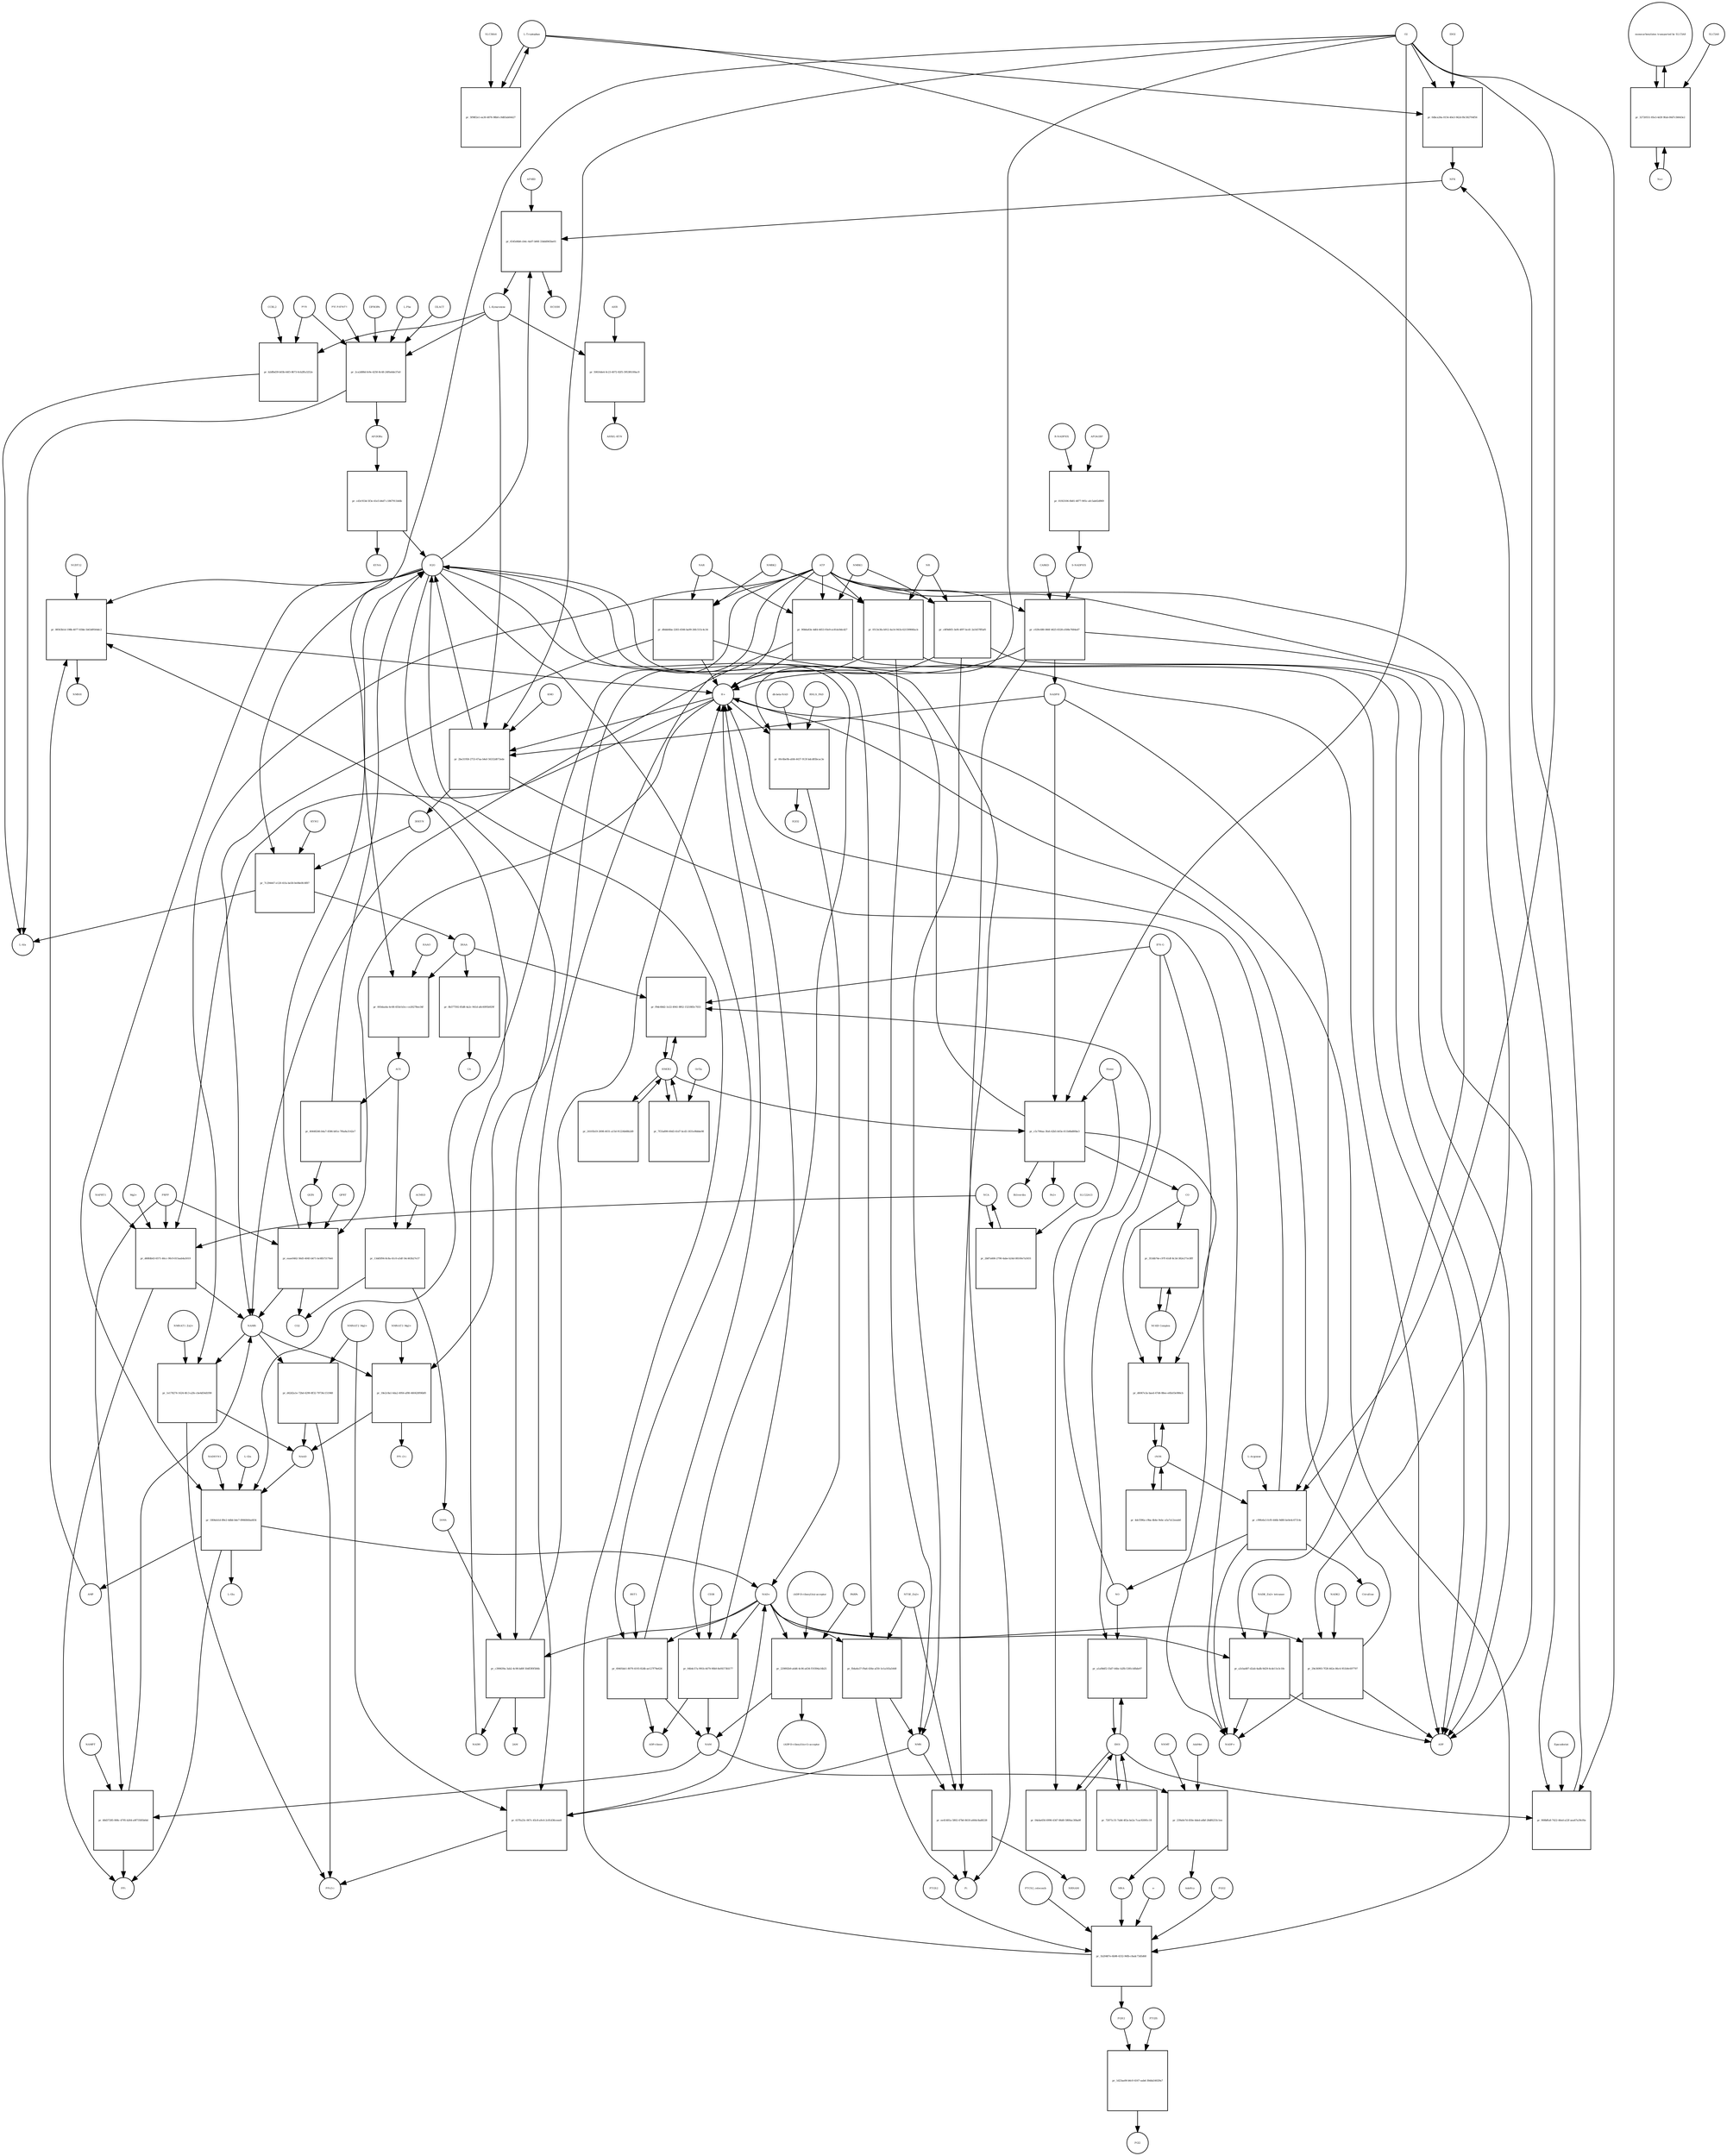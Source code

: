 strict digraph  {
"L-Tryptophan" [annotation="urn_miriam_obo.chebi_CHEBI%3A57912", bipartite=0, cls="simple chemical", fontsize=4, label="L-Tryptophan", shape=circle];
"pr_5f98f2e1-ea30-4876-98b0-c9d83ab04427" [annotation="", bipartite=1, cls=process, fontsize=4, label="pr_5f98f2e1-ea30-4876-98b0-c9d83ab04427", shape=square];
SLC36A4 [annotation=urn_miriam_uniprot_Q6YBV0, bipartite=0, cls=macromolecule, fontsize=4, label=SLC36A4, shape=circle];
"pr_0dbca26a-0154-40e3-942d-f8c582704f56" [annotation="", bipartite=1, cls=process, fontsize=4, label="pr_0dbca26a-0154-40e3-942d-f8c582704f56", shape=square];
NFK [annotation="urn_miriam_obo.chebi_CHEBI%3A18377", bipartite=0, cls="simple chemical", fontsize=4, label=NFK, shape=circle];
IDO2 [annotation=urn_miriam_uniprot_Q6ZQW0, bipartite=0, cls=macromolecule, fontsize=4, label=IDO2, shape=circle];
O2 [annotation="urn_miriam_obo.chebi_CHEBI%3A15379", bipartite=0, cls="simple chemical", fontsize=4, label=O2, shape=circle];
"pr_908bffa8-7422-46ed-a22f-aea67a39cf6e" [annotation="", bipartite=1, cls=process, fontsize=4, label="pr_908bffa8-7422-46ed-a22f-aea67a39cf6e", shape=square];
IDO1 [annotation=urn_miriam_uniprot_P14902, bipartite=0, cls=complex, fontsize=4, label=IDO1, shape=circle];
Epacadostat [annotation="", bipartite=0, cls="simple chemical", fontsize=4, label=Epacadostat, shape=circle];
"pr_6545d4b8-cb4c-4a07-b06f-33ddd945be01" [annotation="", bipartite=1, cls=process, fontsize=4, label="pr_6545d4b8-cb4c-4a07-b06f-33ddd945be01", shape=square];
"L-Kynurenine" [annotation="urn_miriam_obo.chebi_CHEBI%3A16946", bipartite=0, cls="simple chemical", fontsize=4, label="L-Kynurenine", shape=circle];
AFMID [annotation=urn_miriam_uniprot_Q63HM1, bipartite=0, cls=macromolecule, fontsize=4, label=AFMID, shape=circle];
H2O [annotation="urn_miriam_obo.chebi_CHEBI%3A15377", bipartite=0, cls="simple chemical", fontsize=4, label=H2O, shape=circle];
HCOOH [annotation="urn_miriam_obo.chebi_CHEBI%3A30751", bipartite=0, cls="simple chemical", fontsize=4, label=HCOOH, shape=circle];
"pr_2ca2d88d-fe9e-4250-8c48-24f0a6de37a0" [annotation="", bipartite=1, cls=process, fontsize=4, label="pr_2ca2d88d-fe9e-4250-8c48-24f0a6de37a0", shape=square];
"AP-DOBu" [annotation="urn_miriam_obo.chebi_CHEBI%3A17442", bipartite=0, cls="simple chemical", fontsize=4, label="AP-DOBu", shape=circle];
"PXLP-KYAT1" [annotation="urn_miriam_uniprot_Q16773|urn_miriam_obo.chebi_CHEBI%3A18405", bipartite=0, cls="complex multimer", fontsize=4, label="PXLP-KYAT1", shape=circle];
I3PROPA [annotation="urn_miriam_obo.chebi_CHEBI%3A43580", bipartite=0, cls=macromolecule, fontsize=4, label=I3PROPA, shape=circle];
"L-Phe" [annotation="urn_miriam_obo.chebi_CHEBI%3A58095", bipartite=0, cls="simple chemical", fontsize=4, label="L-Phe", shape=circle];
I3LACT [annotation="urn_miriam_obo.chebi_CHEBI%3A55528", bipartite=0, cls=macromolecule, fontsize=4, label=I3LACT, shape=circle];
PYR [annotation="urn_miriam_obo.chebi_CHEBI%3A15361", bipartite=0, cls="simple chemical", fontsize=4, label=PYR, shape=circle];
"L-Ala" [annotation="urn_miriam_obo.chebi_CHEBI%3A57972", bipartite=0, cls="simple chemical", fontsize=4, label="L-Ala", shape=circle];
"pr_b2dfbd39-b03b-44f3-8673-0cb2ffa3252e" [annotation="", bipartite=1, cls=process, fontsize=4, label="pr_b2dfbd39-b03b-44f3-8673-0cb2ffa3252e", shape=square];
CCBL2 [annotation=urn_miriam_uniprot_Q6YP21, bipartite=0, cls="macromolecule multimer", fontsize=4, label=CCBL2, shape=circle];
"pr_cd3c933d-5f3e-41e5-b6d7-c1867911bfdb" [annotation="", bipartite=1, cls=process, fontsize=4, label="pr_cd3c933d-5f3e-41e5-b6d7-c1867911bfdb", shape=square];
KYNA [annotation="urn_miriam_obo.chebi_CHEBI%3A18344", bipartite=0, cls="simple chemical", fontsize=4, label=KYNA, shape=circle];
"pr_2be31958-2753-47aa-b4ef-56332d073ede" [annotation="", bipartite=1, cls=process, fontsize=4, label="pr_2be31958-2753-47aa-b4ef-56332d073ede", shape=square];
"3HKYN" [annotation="urn_miriam_obo.chebi_CHEBI%3A17380", bipartite=0, cls="simple chemical", fontsize=4, label="3HKYN", shape=circle];
KMO [annotation=urn_miriam_uniprot_O15229, bipartite=0, cls=macromolecule, fontsize=4, label=KMO, shape=circle];
NADPH [annotation="urn_miriam_obo.chebi_CHEBI%3A16474", bipartite=0, cls="simple chemical", fontsize=4, label=NADPH, shape=circle];
"H+" [annotation="urn_miriam_obo.chebi_CHEBI%3A15378", bipartite=0, cls="simple chemical", fontsize=4, label="H+", shape=circle];
"NADP+" [annotation="urn_miriam_obo.chebi_CHEBI%3A18009", bipartite=0, cls="simple chemical", fontsize=4, label="NADP+", shape=circle];
"pr_7c294447-e120-41fa-be58-0e08e0fc8f87" [annotation="", bipartite=1, cls=process, fontsize=4, label="pr_7c294447-e120-41fa-be58-0e08e0fc8f87", shape=square];
"3HAA" [annotation="urn_miriam_obo.chebi_CHEBI%3A15793", bipartite=0, cls="simple chemical", fontsize=4, label="3HAA", shape=circle];
KYNU [annotation=urn_miriam_uniprot_Q16719, bipartite=0, cls="macromolecule multimer", fontsize=4, label=KYNU, shape=circle];
"pr_003daa4a-4c68-455d-b3cc-ce26278ee34f" [annotation="", bipartite=1, cls=process, fontsize=4, label="pr_003daa4a-4c68-455d-b3cc-ce26278ee34f", shape=square];
ACS [annotation="urn_miriam_obo.chebi_CHEBI%3A29044", bipartite=0, cls="simple chemical", fontsize=4, label=ACS, shape=circle];
HAAO [annotation=urn_miriam_uniprot_P46952, bipartite=0, cls=macromolecule, fontsize=4, label=HAAO, shape=circle];
"pr_13dd5f94-8c8a-41c0-a5df-54c463b27e37" [annotation="", bipartite=1, cls=process, fontsize=4, label="pr_13dd5f94-8c8a-41c0-a5df-54c463b27e37", shape=square];
"2AMA" [annotation="urn_miriam_obo.chebi_CHEBI%3A15745", bipartite=0, cls="simple chemical", fontsize=4, label="2AMA", shape=circle];
ACMSD [annotation=urn_miriam_uniprot_Q8TDX5, bipartite=0, cls="macromolecule multimer", fontsize=4, label=ACMSD, shape=circle];
CO2 [annotation="urn_miriam_obo.chebi_CHEBI%3A16526", bipartite=0, cls="simple chemical", fontsize=4, label=CO2, shape=circle];
"pr_c390639a-3ab2-4c98-bd0f-50df3f0f584b" [annotation="", bipartite=1, cls=process, fontsize=4, label="pr_c390639a-3ab2-4c98-bd0f-50df3f0f584b", shape=square];
"2AM" [annotation="urn_miriam_obo.chebi_CHEBI%3A16886", bipartite=0, cls="simple chemical", fontsize=4, label="2AM", shape=circle];
"NAD+" [annotation="urn_miriam_obo.chebi_CHEBI%3A57540", bipartite=0, cls="simple chemical", fontsize=4, label="NAD+", shape=circle];
NADH [annotation="urn_miriam_obo.chebi_CHEBI%3A57945", bipartite=0, cls="simple chemical", fontsize=4, label=NADH, shape=circle];
"pr_40448246-b4a7-4586-b81e-7f6a8a3142e7" [annotation="", bipartite=1, cls=process, fontsize=4, label="pr_40448246-b4a7-4586-b81e-7f6a8a3142e7", shape=square];
QUIN [annotation="urn_miriam_obo.chebi_CHEBI%3A16675", bipartite=0, cls="simple chemical", fontsize=4, label=QUIN, shape=circle];
"pr_50616de4-0c23-4072-82f5-3953f6100ac9" [annotation="", bipartite=1, cls=process, fontsize=4, label="pr_50616de4-0c23-4072-82f5-3953f6100ac9", shape=square];
AHR [annotation=urn_miriam_uniprot_P35869, bipartite=0, cls=macromolecule, fontsize=4, label=AHR, shape=circle];
"AHR/L-KYN" [annotation="", bipartite=0, cls=complex, fontsize=4, label="AHR/L-KYN", shape=circle];
"pr_a1a9b6f2-55d7-44bc-b2fb-5381cbfbde97" [annotation="", bipartite=1, cls=process, fontsize=4, label="pr_a1a9b6f2-55d7-44bc-b2fb-5381cbfbde97", shape=square];
NO [annotation="urn_miriam_obo.chebi_CHEBI%3A16480", bipartite=0, cls="simple chemical", fontsize=4, label=NO, shape=circle];
"IFN-G" [annotation=urn_miriam_uniprot_Q14609, bipartite=0, cls=macromolecule, fontsize=4, label="IFN-G", shape=circle];
iNOS [annotation=urn_miriam_uniprot_P35228, bipartite=0, cls=macromolecule, fontsize=4, label=iNOS, shape=circle];
"pr_d6047e3a-baed-47d4-88ee-e6fa03e986cb" [annotation="", bipartite=1, cls=process, fontsize=4, label="pr_d6047e3a-baed-47d4-88ee-e6fa03e986cb", shape=square];
"Nf-KB Complex" [annotation="urn_miriam_uniprot_P19838|urn_miriam_uniprot_Q04206|urn_miriam_uniprot_Q00653", bipartite=0, cls=complex, fontsize=4, label="Nf-KB Complex", shape=circle];
CO [annotation="urn_miriam_obo.chebi_CHEBI%3A17245", bipartite=0, cls="simple chemical", fontsize=4, label=CO, shape=circle];
"L-Arginine" [annotation="urn_miriam_obo.chebi_CHEBI%3A16467", bipartite=0, cls="simple chemical", fontsize=4, label="L-Arginine", shape=circle];
"pr_c99fe6e3-fcf0-446b-9d80-be0e4c67314c" [annotation="", bipartite=1, cls=process, fontsize=4, label="pr_c99fe6e3-fcf0-446b-9d80-be0e4c67314c", shape=square];
Citrulline [annotation="urn_miriam_obo.chebi_CHEBI%3A16349", bipartite=0, cls="simple chemical", fontsize=4, label=Citrulline, shape=circle];
"pr_4dcf396a-c9ba-4b4e-9ebc-a5a7a12eeab0" [annotation="", bipartite=1, cls=process, fontsize=4, label="pr_4dcf396a-c9ba-4b4e-9ebc-a5a7a12eeab0", shape=square];
"pr_72071c31-7ab6-4f2a-be2a-7cac92001c18" [annotation="", bipartite=1, cls=process, fontsize=4, label="pr_72071c31-7ab6-4f2a-be2a-7cac92001c18", shape=square];
"R-NADPHX" [annotation="urn_miriam_obo.chebi_CHEBI%3A64085", bipartite=0, cls="simple chemical", fontsize=4, label="R-NADPHX", shape=circle];
"pr_01f43106-0b81-4877-905c-afc5ab02d969" [annotation="", bipartite=1, cls=process, fontsize=4, label="pr_01f43106-0b81-4877-905c-afc5ab02d969", shape=square];
"S-NADPHX" [annotation="urn_miriam_obo.chebi_CHEBI%3A64084", bipartite=0, cls="simple chemical", fontsize=4, label="S-NADPHX", shape=circle];
APOA1BP [annotation=urn_miriam_uniprot_O95544, bipartite=0, cls="macromolecule multimer", fontsize=4, label=APOA1BP, shape=circle];
"pr_c029c680-066f-4625-8328-e508e7684ed7" [annotation="", bipartite=1, cls=process, fontsize=4, label="pr_c029c680-066f-4625-8328-e508e7684ed7", shape=square];
CARKD [annotation=urn_miriam_uniprot_Q8IW45, bipartite=0, cls=macromolecule, fontsize=4, label=CARKD, shape=circle];
ATP [annotation="urn_miriam_obo.chebi_CHEBI%3A30616", bipartite=0, cls="simple chemical", fontsize=4, label=ATP, shape=circle];
ADP [annotation="urn_miriam_obo.chebi_CHEBI%3A456216", bipartite=0, cls="simple chemical", fontsize=4, label=ADP, shape=circle];
Pi [annotation="urn_miriam_obo.chebi_CHEBI%3A18367", bipartite=0, cls="simple chemical", fontsize=4, label=Pi, shape=circle];
"pr_29e36993-7f28-442e-86c4-951b9c697797" [annotation="", bipartite=1, cls=process, fontsize=4, label="pr_29e36993-7f28-442e-86c4-951b9c697797", shape=square];
NADK2 [annotation=urn_miriam_uniprot_Q4G0N4, bipartite=0, cls="macromolecule multimer", fontsize=4, label=NADK2, shape=circle];
NAMN [annotation="urn_miriam_obo.chebi_CHEBI%3A15763", bipartite=0, cls="simple chemical", fontsize=4, label=NAMN, shape=circle];
"pr_18e2c8a1-6da2-4956-af80-460420f06bf0" [annotation="", bipartite=1, cls=process, fontsize=4, label="pr_18e2c8a1-6da2-4956-af80-460420f06bf0", shape=square];
NAAD [annotation="urn_miriam_obo.chebi_CHEBI%3A18304", bipartite=0, cls="simple chemical", fontsize=4, label=NAAD, shape=circle];
"NMNAT3_Mg2+" [annotation="urn_miriam_uniprot_Q96T66|urn_miriam_obo.chebi_CHEBI%3A18420", bipartite=0, cls="complex multimer", fontsize=4, label="NMNAT3_Mg2+", shape=circle];
"PPi (3-)" [annotation="urn_miriam_obo.chebi_CHEBI%3A33019", bipartite=0, cls="simple chemical", fontsize=4, label="PPi (3-)", shape=circle];
"pr_d42d2a1e-72bd-4299-8f32-79736c151948" [annotation="", bipartite=1, cls=process, fontsize=4, label="pr_d42d2a1e-72bd-4299-8f32-79736c151948", shape=square];
"NMNAT2_Mg2+" [annotation="urn_miriam_uniprot_Q9BZQ4|urn_miriam_obo.chebi_CHEBI%3A18420", bipartite=0, cls=complex, fontsize=4, label="NMNAT2_Mg2+", shape=circle];
"PPi(3-)" [annotation="urn_miriam_obo.chebi_CHEBI%3A33019", bipartite=0, cls="simple chemical", fontsize=4, label="PPi(3-)", shape=circle];
NAR [annotation="urn_miriam_obo.chebi_CHEBI%3A58527", bipartite=0, cls="simple chemical", fontsize=4, label=NAR, shape=circle];
"pr_90b6a83e-4dfd-4653-93e9-ec81dc8dcd27" [annotation="", bipartite=1, cls=process, fontsize=4, label="pr_90b6a83e-4dfd-4653-93e9-ec81dc8dcd27", shape=square];
NMRK1 [annotation=urn_miriam_uniprot_Q9NWW6, bipartite=0, cls=macromolecule, fontsize=4, label=NMRK1, shape=circle];
"pr_d8ddd4ba-2283-4566-ba99-26fc515c4c34" [annotation="", bipartite=1, cls=process, fontsize=4, label="pr_d8ddd4ba-2283-4566-ba99-26fc515c4c34", shape=square];
NMRK2 [annotation=urn_miriam_uniprot_Q9NPI5, bipartite=0, cls=macromolecule, fontsize=4, label=NMRK2, shape=circle];
"pr_1804eb1d-89e2-4dbb-b4e7-8966840ad454" [annotation="", bipartite=1, cls=process, fontsize=4, label="pr_1804eb1d-89e2-4dbb-b4e7-8966840ad454", shape=square];
NADSYN1 [annotation=urn_miriam_uniprot_Q6IA69, bipartite=0, cls="macromolecule multimer", fontsize=4, label=NADSYN1, shape=circle];
"L-Gln" [annotation="urn_miriam_obo.chebi_CHEBI%3A58359", bipartite=0, cls="simple chemical", fontsize=4, label="L-Gln", shape=circle];
"L-Glu" [annotation="urn_miriam_obo.chebi_CHEBI%3A29985", bipartite=0, cls="simple chemical", fontsize=4, label="L-Glu", shape=circle];
AMP [annotation="urn_miriam_obo.chebi_CHEBI%3A16027", bipartite=0, cls="simple chemical", fontsize=4, label=AMP, shape=circle];
PPi [annotation="urn_miriam_obo.chebi_CHEBI%3A29888", bipartite=0, cls="simple chemical", fontsize=4, label=PPi, shape=circle];
NMN [annotation="urn_miriam_obo.chebi_CHEBI%3A14649", bipartite=0, cls="simple chemical", fontsize=4, label=NMN, shape=circle];
"pr_637fa23c-067c-45c8-a9c6-2c81d36ceee8" [annotation="", bipartite=1, cls=process, fontsize=4, label="pr_637fa23c-067c-45c8-a9c6-2c81d36ceee8", shape=square];
NR [annotation="urn_miriam_obo.chebi_CHEBI%3A15927", bipartite=0, cls="simple chemical", fontsize=4, label=NR, shape=circle];
"pr_c8f9d0f3-3ef6-4f97-bcd1-2a5457fffaf0" [annotation="", bipartite=1, cls=process, fontsize=4, label="pr_c8f9d0f3-3ef6-4f97-bcd1-2a5457fffaf0", shape=square];
"pr_0513e3fa-b912-4a14-941b-62159906facb" [annotation="", bipartite=1, cls=process, fontsize=4, label="pr_0513e3fa-b912-4a14-941b-62159906facb", shape=square];
NCA [annotation="urn_miriam_obo.chebi_CHEBI%3A32544", bipartite=0, cls="simple chemical", fontsize=4, label=NCA, shape=circle];
"pr_d68fdb43-6571-46cc-90c9-815aab4a5019" [annotation="", bipartite=1, cls=process, fontsize=4, label="pr_d68fdb43-6571-46cc-90c9-815aab4a5019", shape=square];
NAPRT1 [annotation=urn_miriam_uniprot_Q6XQN6, bipartite=0, cls="macromolecule multimer", fontsize=4, label=NAPRT1, shape=circle];
"Mg2+" [annotation="urn_miriam_obo.chebi_CHEBI%3A18420", bipartite=0, cls="simple chemical", fontsize=4, label="Mg2+", shape=circle];
PRPP [annotation="urn_miriam_obo.chebi_CHEBI%3A17111", bipartite=0, cls="simple chemical", fontsize=4, label=PRPP, shape=circle];
"pr_229892b9-a6d6-4c06-a634-f19394a14b25" [annotation="", bipartite=1, cls=process, fontsize=4, label="pr_229892b9-a6d6-4c06-a634-f19394a14b25", shape=square];
NAM [annotation="urn_miriam_obo.chebi_CHEBI%3A17154", bipartite=0, cls="simple chemical", fontsize=4, label=NAM, shape=circle];
PARPs [annotation="urn_miriam_uniprot_Q8N5Y8|urn_miriam_uniprot_Q53GL7|urn_miriam_uniprot_Q8IXQ6", bipartite=0, cls=macromolecule, fontsize=4, label=PARPs, shape=circle];
"(ADP-D-ribosyl)(n)-acceptor" [annotation="urn_miriam_obo.chebi_CHEBI%3A133202", bipartite=0, cls="simple chemical", fontsize=4, label="(ADP-D-ribosyl)(n)-acceptor", shape=circle];
"(ADP-D-ribosyl)(n+1)-acceptor" [annotation="urn_miriam_obo.chebi_CHEBI%3A133203", bipartite=0, cls="simple chemical", fontsize=4, label="(ADP-D-ribosyl)(n+1)-acceptor", shape=circle];
"pr_48d37285-008c-4795-b264-a9f73585bfdd" [annotation="", bipartite=1, cls=process, fontsize=4, label="pr_48d37285-008c-4795-b264-a9f73585bfdd", shape=square];
NAMPT [annotation=urn_miriam_uniprot_P43490, bipartite=0, cls=macromolecule, fontsize=4, label=NAMPT, shape=circle];
"pr_239a0e7d-450e-4ded-a6bf-28df6233c1ee" [annotation="", bipartite=1, cls=process, fontsize=4, label="pr_239a0e7d-450e-4ded-a6bf-28df6233c1ee", shape=square];
MNA [annotation="urn_miriam_obo.chebi_CHEBI%3A16797", bipartite=0, cls="simple chemical", fontsize=4, label=MNA, shape=circle];
NNMT [annotation=urn_miriam_uniprot_P40261, bipartite=0, cls=macromolecule, fontsize=4, label=NNMT, shape=circle];
AdoMet [annotation="urn_miriam_obo.chebi_CHEBI%3A15414", bipartite=0, cls="simple chemical", fontsize=4, label=AdoMet, shape=circle];
AdoHcy [annotation="urn_miriam_obo.chebi_CHEBI%3A16680", bipartite=0, cls="simple chemical", fontsize=4, label=AdoHcy, shape=circle];
"pr_eaae0462-56d5-4045-b471-bc6fb73170e6" [annotation="", bipartite=1, cls=process, fontsize=4, label="pr_eaae0462-56d5-4045-b471-bc6fb73170e6", shape=square];
QPRT [annotation=urn_miriam_uniprot_Q15274, bipartite=0, cls=macromolecule, fontsize=4, label=QPRT, shape=circle];
"pr_a3cba687-d2ab-4adb-9d29-4cde11e3c18c" [annotation="", bipartite=1, cls=process, fontsize=4, label="pr_a3cba687-d2ab-4adb-9d29-4cde11e3c18c", shape=square];
"NADK_Zn2+ tetramer" [annotation="urn_miriam_uniprot_O95544|urn_miriam_obo.chebi_CHEBI%3A29105", bipartite=0, cls="complex multimer", fontsize=4, label="NADK_Zn2+ tetramer", shape=circle];
"pr_69405de1-8079-4193-82db-ae127f79e626" [annotation="", bipartite=1, cls=process, fontsize=4, label="pr_69405de1-8079-4193-82db-ae127f79e626", shape=square];
"ADP-ribose" [annotation="urn_miriam_obo.chebi_CHEBI%3A57967", bipartite=0, cls="simple chemical", fontsize=4, label="ADP-ribose", shape=circle];
BST1 [annotation=urn_miriam_uniprot_Q10588, bipartite=0, cls="macromolecule multimer", fontsize=4, label=BST1, shape=circle];
"pr_04b4c57a-991b-4479-90b9-8ef4573fd177" [annotation="", bipartite=1, cls=process, fontsize=4, label="pr_04b4c57a-991b-4479-90b9-8ef4573fd177", shape=square];
CD38 [annotation=urn_miriam_uniprot_P28907, bipartite=0, cls=macromolecule, fontsize=4, label=CD38, shape=circle];
"dh-beta-NAD" [annotation="urn_miriam_obo.chebi_CHEBI%3A90171|urn_miriam_obo.chebi_CHEBI%3A90174", bipartite=0, cls="simple chemical", fontsize=4, label="dh-beta-NAD", shape=circle];
"pr_00c6be9b-afd4-4437-913f-bdcd85bcac3e" [annotation="", bipartite=1, cls=process, fontsize=4, label="pr_00c6be9b-afd4-4437-913f-bdcd85bcac3e", shape=square];
H2O2 [annotation="urn_miriam_obo.chebi_CHEBI%3A16240", bipartite=0, cls="simple chemical", fontsize=4, label=H2O2, shape=circle];
RNLS_FAD [annotation="urn_miriam_uniprot_Q5VYX0|urn_miriam_obo.chebi_CHEBI%3A16238", bipartite=0, cls=complex, fontsize=4, label=RNLS_FAD, shape=circle];
"pr_fb4a6e37-f9a6-436e-af30-1e1a183a5448" [annotation="", bipartite=1, cls=process, fontsize=4, label="pr_fb4a6e37-f9a6-436e-af30-1e1a183a5448", shape=square];
"NT5E_Zn2+" [annotation="urn_miriam_uniprot_P21589|urn_miriam_obo.chebi_CHEBI%3A29105", bipartite=0, cls="complex multimer", fontsize=4, label="NT5E_Zn2+", shape=circle];
"pr_ee41481a-5802-47b6-8418-a664c8ad8228" [annotation="", bipartite=1, cls=process, fontsize=4, label="pr_ee41481a-5802-47b6-8418-a664c8ad8228", shape=square];
NRNAM [annotation="urn_miriam_obo.chebi_CHEBI%3A15927", bipartite=0, cls="simple chemical", fontsize=4, label=NRNAM, shape=circle];
"pr_2b87a606-2790-4abe-b24d-08100e7a5031" [annotation="", bipartite=1, cls=process, fontsize=4, label="pr_2b87a606-2790-4abe-b24d-08100e7a5031", shape=square];
SLC22A13 [annotation=urn_miriam_uniprot_Q9Y226, bipartite=0, cls=macromolecule, fontsize=4, label=SLC22A13, shape=circle];
"pr_08563b1d-198b-4077-83bb-1b63d9564dc2" [annotation="", bipartite=1, cls=process, fontsize=4, label="pr_08563b1d-198b-4077-83bb-1b63d9564dc2", shape=square];
NMNH [annotation="urn_miriam_obo.chebi_CHEBI%3A74452", bipartite=0, cls="simple chemical", fontsize=4, label=NMNH, shape=circle];
NUDT12 [annotation=urn_miriam_uniprot_Q9BQG2, bipartite=0, cls=macromolecule, fontsize=4, label=NUDT12, shape=circle];
"pr_1e178274-1624-4fc3-a2fe-cbe4d54d1f00" [annotation="", bipartite=1, cls=process, fontsize=4, label="pr_1e178274-1624-4fc3-a2fe-cbe4d54d1f00", shape=square];
"NMNAT1_Zn2+" [annotation="urn_miriam_uniprot_Q9HAN9|urn_miriam_obo.chebi_CHEBI%3A29105", bipartite=0, cls="complex multimer", fontsize=4, label="NMNAT1_Zn2+", shape=circle];
PGG2 [annotation="urn_miriam_obo.chebi_CHEBI%3A27647", bipartite=0, cls="simple chemical", fontsize=4, label=PGG2, shape=circle];
"pr_1b20487e-6b98-4332-96fb-c8adc73d5d68" [annotation="", bipartite=1, cls=process, fontsize=4, label="pr_1b20487e-6b98-4332-96fb-c8adc73d5d68", shape=square];
PGH2 [annotation="urn_miriam_obo.chebi_CHEBI%3A15554", bipartite=0, cls="simple chemical", fontsize=4, label=PGH2, shape=circle];
PTGS2 [annotation=urn_miriam_uniprot_P35354, bipartite=0, cls="macromolecule multimer", fontsize=4, label=PTGS2, shape=circle];
PTCS2_celecoxib [annotation="urn_miriam_uniprot_P35354|urn_miriam_obo.chebi_CHEBI%3A41423", bipartite=0, cls=complex, fontsize=4, label=PTCS2_celecoxib, shape=circle];
"e-" [annotation="urn_miriam_obo.chebi_CHEBI%3A10545", bipartite=0, cls="simple chemical", fontsize=4, label="e-", shape=circle];
"pr_1d23aa06-b6c0-4167-aabd-30dda54029a7" [annotation="", bipartite=1, cls=process, fontsize=4, label="pr_1d23aa06-b6c0-4167-aabd-30dda54029a7", shape=square];
PGI2 [annotation="urn_miriam_obo.chebi_CHEBI%3A15552", bipartite=0, cls="simple chemical", fontsize=4, label=PGI2, shape=circle];
PTGIS [annotation=urn_miriam_uniprot_Q16647, bipartite=0, cls=macromolecule, fontsize=4, label=PTGIS, shape=circle];
"monocarboxylates transported by SLC5A8" [annotation="", bipartite=0, cls="simple chemical", fontsize=4, label="monocarboxylates transported by SLC5A8", shape=circle];
"pr_32720551-85e3-4d3f-9fab-00d7c56643e2" [annotation="", bipartite=1, cls=process, fontsize=4, label="pr_32720551-85e3-4d3f-9fab-00d7c56643e2", shape=square];
SLC5A8 [annotation=urn_miriam_uniprot_Q8N695, bipartite=0, cls=macromolecule, fontsize=4, label=SLC5A8, shape=circle];
"Na+" [annotation="urn_miriam_obo.chebi_CHEBI%3A29101", bipartite=0, cls="simple chemical", fontsize=4, label="Na+", shape=circle];
HMOX1 [annotation="", bipartite=0, cls=macromolecule, fontsize=4, label=HMOX1, shape=circle];
"pr_f9dc68d2-1e22-4941-8f62-1521883c7033" [annotation="", bipartite=1, cls=process, fontsize=4, label="pr_f9dc68d2-1e22-4941-8f62-1521883c7033", shape=square];
"pr_24105b19-2698-4031-a15d-91224b68b2d9" [annotation="", bipartite=1, cls=process, fontsize=4, label="pr_24105b19-2698-4031-a15d-91224b68b2d9", shape=square];
Heme [annotation="urn_miriam_obo.chebi_CHEBI%3A30413", bipartite=0, cls="simple chemical", fontsize=4, label=Heme, shape=circle];
"pr_c5c706aa-3fa6-42b5-b03e-611b8bd80be3" [annotation="", bipartite=1, cls=process, fontsize=4, label="pr_c5c706aa-3fa6-42b5-b03e-611b8bd80be3", shape=square];
Biliverdin [annotation="urn_miriam_obo.chebi_CHEBI%3A17033", bipartite=0, cls="simple chemical", fontsize=4, label=Biliverdin, shape=circle];
"Fe2+" [annotation="urn_miriam_obo.chebi_CHEBI%3A29033", bipartite=0, cls="simple chemical", fontsize=4, label="Fe2+", shape=circle];
"pr_7f33a890-60d3-41d7-bcd3-1831e9bbbe98" [annotation="", bipartite=1, cls=process, fontsize=4, label="pr_7f33a890-60d3-41d7-bcd3-1831e9bbbe98", shape=square];
Orf3a [annotation="urn_miriam_ncbiprotein_BCD58754|urn_miriam_uniprot_P0DTC3", bipartite=0, cls=macromolecule, fontsize=4, label=Orf3a, shape=circle];
"pr_353db74e-c97f-41df-8c3d-382e271e3fff" [annotation="", bipartite=1, cls=process, fontsize=4, label="pr_353db74e-c97f-41df-8c3d-382e271e3fff", shape=square];
"pr_04ebe656-6996-4347-86d0-5800ac30ba9f" [annotation="", bipartite=1, cls=process, fontsize=4, label="pr_04ebe656-6996-4347-86d0-5800ac30ba9f", shape=square];
"pr_0b377592-85d8-4a2c-941d-a8c6095b929f" [annotation="", bipartite=1, cls="omitted process", fontsize=4, label="pr_0b377592-85d8-4a2c-941d-a8c6095b929f", shape=square];
CA [annotation="", bipartite=0, cls="simple chemical", fontsize=4, label=CA, shape=circle];
"L-Tryptophan" -> "pr_5f98f2e1-ea30-4876-98b0-c9d83ab04427"  [annotation="", interaction_type=consumption];
"L-Tryptophan" -> "pr_0dbca26a-0154-40e3-942d-f8c582704f56"  [annotation="", interaction_type=consumption];
"L-Tryptophan" -> "pr_908bffa8-7422-46ed-a22f-aea67a39cf6e"  [annotation="", interaction_type=consumption];
"pr_5f98f2e1-ea30-4876-98b0-c9d83ab04427" -> "L-Tryptophan"  [annotation="", interaction_type=production];
SLC36A4 -> "pr_5f98f2e1-ea30-4876-98b0-c9d83ab04427"  [annotation="", interaction_type=catalysis];
"pr_0dbca26a-0154-40e3-942d-f8c582704f56" -> NFK  [annotation="", interaction_type=production];
NFK -> "pr_6545d4b8-cb4c-4a07-b06f-33ddd945be01"  [annotation="", interaction_type=consumption];
IDO2 -> "pr_0dbca26a-0154-40e3-942d-f8c582704f56"  [annotation="", interaction_type=catalysis];
O2 -> "pr_0dbca26a-0154-40e3-942d-f8c582704f56"  [annotation="", interaction_type=consumption];
O2 -> "pr_908bffa8-7422-46ed-a22f-aea67a39cf6e"  [annotation="", interaction_type=consumption];
O2 -> "pr_2be31958-2753-47aa-b4ef-56332d073ede"  [annotation="", interaction_type=consumption];
O2 -> "pr_003daa4a-4c68-455d-b3cc-ce26278ee34f"  [annotation="", interaction_type=consumption];
O2 -> "pr_c99fe6e3-fcf0-446b-9d80-be0e4c67314c"  [annotation="", interaction_type=consumption];
O2 -> "pr_00c6be9b-afd4-4437-913f-bdcd85bcac3e"  [annotation="", interaction_type=consumption];
O2 -> "pr_c5c706aa-3fa6-42b5-b03e-611b8bd80be3"  [annotation="", interaction_type=consumption];
"pr_908bffa8-7422-46ed-a22f-aea67a39cf6e" -> NFK  [annotation="", interaction_type=production];
IDO1 -> "pr_908bffa8-7422-46ed-a22f-aea67a39cf6e"  [annotation="urn_miriam_pubmed_29531094|urn_miriam_pubmed_28523098|urn_miriam_pubmed_30338242|urn_miriam_pubmed_32292563", interaction_type=catalysis];
IDO1 -> "pr_a1a9b6f2-55d7-44bc-b2fb-5381cbfbde97"  [annotation="", interaction_type=consumption];
IDO1 -> "pr_72071c31-7ab6-4f2a-be2a-7cac92001c18"  [annotation="", interaction_type=consumption];
IDO1 -> "pr_04ebe656-6996-4347-86d0-5800ac30ba9f"  [annotation="", interaction_type=consumption];
Epacadostat -> "pr_908bffa8-7422-46ed-a22f-aea67a39cf6e"  [annotation="urn_miriam_pubmed_29531094|urn_miriam_pubmed_28523098|urn_miriam_pubmed_30338242|urn_miriam_pubmed_32292563", interaction_type=inhibition];
"pr_6545d4b8-cb4c-4a07-b06f-33ddd945be01" -> "L-Kynurenine"  [annotation="", interaction_type=production];
"pr_6545d4b8-cb4c-4a07-b06f-33ddd945be01" -> HCOOH  [annotation="", interaction_type=production];
"L-Kynurenine" -> "pr_2ca2d88d-fe9e-4250-8c48-24f0a6de37a0"  [annotation="", interaction_type=consumption];
"L-Kynurenine" -> "pr_b2dfbd39-b03b-44f3-8673-0cb2ffa3252e"  [annotation="", interaction_type=consumption];
"L-Kynurenine" -> "pr_2be31958-2753-47aa-b4ef-56332d073ede"  [annotation="", interaction_type=consumption];
"L-Kynurenine" -> "pr_50616de4-0c23-4072-82f5-3953f6100ac9"  [annotation="", interaction_type=consumption];
AFMID -> "pr_6545d4b8-cb4c-4a07-b06f-33ddd945be01"  [annotation=urn_miriam_pubmed_29531094, interaction_type=catalysis];
H2O -> "pr_6545d4b8-cb4c-4a07-b06f-33ddd945be01"  [annotation="", interaction_type=consumption];
H2O -> "pr_7c294447-e120-41fa-be58-0e08e0fc8f87"  [annotation="", interaction_type=consumption];
H2O -> "pr_c390639a-3ab2-4c98-bd0f-50df3f0f584b"  [annotation="", interaction_type=consumption];
H2O -> "pr_1804eb1d-89e2-4dbb-b4e7-8966840ad454"  [annotation="", interaction_type=consumption];
H2O -> "pr_69405de1-8079-4193-82db-ae127f79e626"  [annotation="", interaction_type=consumption];
H2O -> "pr_04b4c57a-991b-4479-90b9-8ef4573fd177"  [annotation="", interaction_type=consumption];
H2O -> "pr_fb4a6e37-f9a6-436e-af30-1e1a183a5448"  [annotation="", interaction_type=consumption];
H2O -> "pr_ee41481a-5802-47b6-8418-a664c8ad8228"  [annotation="", interaction_type=consumption];
H2O -> "pr_08563b1d-198b-4077-83bb-1b63d9564dc2"  [annotation="", interaction_type=consumption];
"pr_2ca2d88d-fe9e-4250-8c48-24f0a6de37a0" -> "AP-DOBu"  [annotation="", interaction_type=production];
"pr_2ca2d88d-fe9e-4250-8c48-24f0a6de37a0" -> "L-Ala"  [annotation="", interaction_type=production];
"AP-DOBu" -> "pr_cd3c933d-5f3e-41e5-b6d7-c1867911bfdb"  [annotation="", interaction_type=consumption];
"PXLP-KYAT1" -> "pr_2ca2d88d-fe9e-4250-8c48-24f0a6de37a0"  [annotation="", interaction_type=catalysis];
I3PROPA -> "pr_2ca2d88d-fe9e-4250-8c48-24f0a6de37a0"  [annotation="", interaction_type=inhibition];
"L-Phe" -> "pr_2ca2d88d-fe9e-4250-8c48-24f0a6de37a0"  [annotation="", interaction_type=inhibition];
I3LACT -> "pr_2ca2d88d-fe9e-4250-8c48-24f0a6de37a0"  [annotation="", interaction_type=inhibition];
PYR -> "pr_2ca2d88d-fe9e-4250-8c48-24f0a6de37a0"  [annotation="", interaction_type=consumption];
PYR -> "pr_b2dfbd39-b03b-44f3-8673-0cb2ffa3252e"  [annotation="", interaction_type=consumption];
"pr_b2dfbd39-b03b-44f3-8673-0cb2ffa3252e" -> "L-Ala"  [annotation="", interaction_type=production];
CCBL2 -> "pr_b2dfbd39-b03b-44f3-8673-0cb2ffa3252e"  [annotation="", interaction_type=catalysis];
"pr_cd3c933d-5f3e-41e5-b6d7-c1867911bfdb" -> KYNA  [annotation="", interaction_type=production];
"pr_cd3c933d-5f3e-41e5-b6d7-c1867911bfdb" -> H2O  [annotation="", interaction_type=production];
"pr_2be31958-2753-47aa-b4ef-56332d073ede" -> "3HKYN"  [annotation="", interaction_type=production];
"pr_2be31958-2753-47aa-b4ef-56332d073ede" -> H2O  [annotation="", interaction_type=production];
"pr_2be31958-2753-47aa-b4ef-56332d073ede" -> "NADP+"  [annotation="", interaction_type=production];
"3HKYN" -> "pr_7c294447-e120-41fa-be58-0e08e0fc8f87"  [annotation="", interaction_type=consumption];
KMO -> "pr_2be31958-2753-47aa-b4ef-56332d073ede"  [annotation="", interaction_type=catalysis];
NADPH -> "pr_2be31958-2753-47aa-b4ef-56332d073ede"  [annotation="", interaction_type=consumption];
NADPH -> "pr_c99fe6e3-fcf0-446b-9d80-be0e4c67314c"  [annotation="", interaction_type=consumption];
NADPH -> "pr_c5c706aa-3fa6-42b5-b03e-611b8bd80be3"  [annotation="", interaction_type=consumption];
"H+" -> "pr_2be31958-2753-47aa-b4ef-56332d073ede"  [annotation="", interaction_type=consumption];
"H+" -> "pr_d68fdb43-6571-46cc-90c9-815aab4a5019"  [annotation="", interaction_type=consumption];
"H+" -> "pr_eaae0462-56d5-4045-b471-bc6fb73170e6"  [annotation="", interaction_type=consumption];
"H+" -> "pr_00c6be9b-afd4-4437-913f-bdcd85bcac3e"  [annotation="", interaction_type=consumption];
"H+" -> "pr_1b20487e-6b98-4332-96fb-c8adc73d5d68"  [annotation="", interaction_type=consumption];
"pr_7c294447-e120-41fa-be58-0e08e0fc8f87" -> "3HAA"  [annotation="", interaction_type=production];
"pr_7c294447-e120-41fa-be58-0e08e0fc8f87" -> "L-Ala"  [annotation="", interaction_type=production];
"3HAA" -> "pr_003daa4a-4c68-455d-b3cc-ce26278ee34f"  [annotation="", interaction_type=consumption];
"3HAA" -> "pr_f9dc68d2-1e22-4941-8f62-1521883c7033"  [annotation="urn_miriam_pubmed_15249210|urn_miriam_pubmed_11287117|urn_miriam_pubmed_12706494", interaction_type=catalysis];
"3HAA" -> "pr_0b377592-85d8-4a2c-941d-a8c6095b929f"  [annotation="", interaction_type=consumption];
KYNU -> "pr_7c294447-e120-41fa-be58-0e08e0fc8f87"  [annotation="", interaction_type=catalysis];
"pr_003daa4a-4c68-455d-b3cc-ce26278ee34f" -> ACS  [annotation="", interaction_type=production];
ACS -> "pr_13dd5f94-8c8a-41c0-a5df-54c463b27e37"  [annotation="", interaction_type=consumption];
ACS -> "pr_40448246-b4a7-4586-b81e-7f6a8a3142e7"  [annotation="", interaction_type=consumption];
HAAO -> "pr_003daa4a-4c68-455d-b3cc-ce26278ee34f"  [annotation="", interaction_type=catalysis];
"pr_13dd5f94-8c8a-41c0-a5df-54c463b27e37" -> "2AMA"  [annotation="", interaction_type=production];
"pr_13dd5f94-8c8a-41c0-a5df-54c463b27e37" -> CO2  [annotation="", interaction_type=production];
"2AMA" -> "pr_c390639a-3ab2-4c98-bd0f-50df3f0f584b"  [annotation="", interaction_type=consumption];
ACMSD -> "pr_13dd5f94-8c8a-41c0-a5df-54c463b27e37"  [annotation="", interaction_type=catalysis];
"pr_c390639a-3ab2-4c98-bd0f-50df3f0f584b" -> "2AM"  [annotation="", interaction_type=production];
"pr_c390639a-3ab2-4c98-bd0f-50df3f0f584b" -> NADH  [annotation="", interaction_type=production];
"pr_c390639a-3ab2-4c98-bd0f-50df3f0f584b" -> "H+"  [annotation="", interaction_type=production];
"NAD+" -> "pr_c390639a-3ab2-4c98-bd0f-50df3f0f584b"  [annotation="", interaction_type=consumption];
"NAD+" -> "pr_29e36993-7f28-442e-86c4-951b9c697797"  [annotation="", interaction_type=consumption];
"NAD+" -> "pr_229892b9-a6d6-4c06-a634-f19394a14b25"  [annotation="", interaction_type=consumption];
"NAD+" -> "pr_a3cba687-d2ab-4adb-9d29-4cde11e3c18c"  [annotation="", interaction_type=consumption];
"NAD+" -> "pr_69405de1-8079-4193-82db-ae127f79e626"  [annotation="", interaction_type=consumption];
"NAD+" -> "pr_04b4c57a-991b-4479-90b9-8ef4573fd177"  [annotation="", interaction_type=consumption];
"NAD+" -> "pr_fb4a6e37-f9a6-436e-af30-1e1a183a5448"  [annotation="", interaction_type=consumption];
NADH -> "pr_08563b1d-198b-4077-83bb-1b63d9564dc2"  [annotation="", interaction_type=consumption];
"pr_40448246-b4a7-4586-b81e-7f6a8a3142e7" -> QUIN  [annotation="", interaction_type=production];
"pr_40448246-b4a7-4586-b81e-7f6a8a3142e7" -> H2O  [annotation="", interaction_type=production];
QUIN -> "pr_eaae0462-56d5-4045-b471-bc6fb73170e6"  [annotation="", interaction_type=consumption];
"pr_50616de4-0c23-4072-82f5-3953f6100ac9" -> "AHR/L-KYN"  [annotation="", interaction_type=production];
AHR -> "pr_50616de4-0c23-4072-82f5-3953f6100ac9"  [annotation="", interaction_type=consumption];
"pr_a1a9b6f2-55d7-44bc-b2fb-5381cbfbde97" -> IDO1  [annotation="", interaction_type=production];
NO -> "pr_a1a9b6f2-55d7-44bc-b2fb-5381cbfbde97"  [annotation="urn_miriam_pubmed_23476103|urn_miriam_pubmed_15249210|urn_miriam_pubmed_9126284", interaction_type=inhibition];
NO -> "pr_f9dc68d2-1e22-4941-8f62-1521883c7033"  [annotation="urn_miriam_pubmed_15249210|urn_miriam_pubmed_11287117|urn_miriam_pubmed_12706494", interaction_type=catalysis];
"IFN-G" -> "pr_a1a9b6f2-55d7-44bc-b2fb-5381cbfbde97"  [annotation="urn_miriam_pubmed_23476103|urn_miriam_pubmed_15249210|urn_miriam_pubmed_9126284", interaction_type=catalysis];
"IFN-G" -> "pr_d6047e3a-baed-47d4-88ee-e6fa03e986cb"  [annotation="urn_miriam_pubmed_9126284|urn_miriam_pubmed_15249210", interaction_type=catalysis];
"IFN-G" -> "pr_f9dc68d2-1e22-4941-8f62-1521883c7033"  [annotation="urn_miriam_pubmed_15249210|urn_miriam_pubmed_11287117|urn_miriam_pubmed_12706494", interaction_type=catalysis];
iNOS -> "pr_d6047e3a-baed-47d4-88ee-e6fa03e986cb"  [annotation="", interaction_type=consumption];
iNOS -> "pr_c99fe6e3-fcf0-446b-9d80-be0e4c67314c"  [annotation="urn_miriam_pubmed_15249210|urn_miriam_pubmed_11463332", interaction_type=catalysis];
iNOS -> "pr_4dcf396a-c9ba-4b4e-9ebc-a5a7a12eeab0"  [annotation="", interaction_type=consumption];
"pr_d6047e3a-baed-47d4-88ee-e6fa03e986cb" -> iNOS  [annotation="", interaction_type=production];
"Nf-KB Complex" -> "pr_d6047e3a-baed-47d4-88ee-e6fa03e986cb"  [annotation="urn_miriam_pubmed_9126284|urn_miriam_pubmed_15249210", interaction_type=catalysis];
"Nf-KB Complex" -> "pr_353db74e-c97f-41df-8c3d-382e271e3fff"  [annotation="", interaction_type=consumption];
CO -> "pr_d6047e3a-baed-47d4-88ee-e6fa03e986cb"  [annotation="urn_miriam_pubmed_9126284|urn_miriam_pubmed_15249210", interaction_type=inhibition];
CO -> "pr_353db74e-c97f-41df-8c3d-382e271e3fff"  [annotation=urn_miriam_pubmed_15249210, interaction_type=inhibition];
"L-Arginine" -> "pr_c99fe6e3-fcf0-446b-9d80-be0e4c67314c"  [annotation="", interaction_type=consumption];
"pr_c99fe6e3-fcf0-446b-9d80-be0e4c67314c" -> Citrulline  [annotation="", interaction_type=production];
"pr_c99fe6e3-fcf0-446b-9d80-be0e4c67314c" -> "NADP+"  [annotation="", interaction_type=production];
"pr_c99fe6e3-fcf0-446b-9d80-be0e4c67314c" -> "H+"  [annotation="", interaction_type=production];
"pr_c99fe6e3-fcf0-446b-9d80-be0e4c67314c" -> NO  [annotation="", interaction_type=production];
"pr_4dcf396a-c9ba-4b4e-9ebc-a5a7a12eeab0" -> iNOS  [annotation="", interaction_type=production];
"pr_72071c31-7ab6-4f2a-be2a-7cac92001c18" -> IDO1  [annotation="", interaction_type=production];
"R-NADPHX" -> "pr_01f43106-0b81-4877-905c-afc5ab02d969"  [annotation="", interaction_type=consumption];
"pr_01f43106-0b81-4877-905c-afc5ab02d969" -> "S-NADPHX"  [annotation="", interaction_type=production];
"S-NADPHX" -> "pr_c029c680-066f-4625-8328-e508e7684ed7"  [annotation="", interaction_type=consumption];
APOA1BP -> "pr_01f43106-0b81-4877-905c-afc5ab02d969"  [annotation="", interaction_type=catalysis];
"pr_c029c680-066f-4625-8328-e508e7684ed7" -> NADPH  [annotation="", interaction_type=production];
"pr_c029c680-066f-4625-8328-e508e7684ed7" -> ADP  [annotation="", interaction_type=production];
"pr_c029c680-066f-4625-8328-e508e7684ed7" -> "H+"  [annotation="", interaction_type=production];
"pr_c029c680-066f-4625-8328-e508e7684ed7" -> Pi  [annotation="", interaction_type=production];
CARKD -> "pr_c029c680-066f-4625-8328-e508e7684ed7"  [annotation="", interaction_type=catalysis];
ATP -> "pr_c029c680-066f-4625-8328-e508e7684ed7"  [annotation="", interaction_type=consumption];
ATP -> "pr_29e36993-7f28-442e-86c4-951b9c697797"  [annotation="", interaction_type=consumption];
ATP -> "pr_18e2c8a1-6da2-4956-af80-460420f06bf0"  [annotation="", interaction_type=consumption];
ATP -> "pr_90b6a83e-4dfd-4653-93e9-ec81dc8dcd27"  [annotation="", interaction_type=consumption];
ATP -> "pr_d8ddd4ba-2283-4566-ba99-26fc515c4c34"  [annotation="", interaction_type=consumption];
ATP -> "pr_1804eb1d-89e2-4dbb-b4e7-8966840ad454"  [annotation="", interaction_type=consumption];
ATP -> "pr_637fa23c-067c-45c8-a9c6-2c81d36ceee8"  [annotation="", interaction_type=consumption];
ATP -> "pr_c8f9d0f3-3ef6-4f97-bcd1-2a5457fffaf0"  [annotation="", interaction_type=consumption];
ATP -> "pr_0513e3fa-b912-4a14-941b-62159906facb"  [annotation="", interaction_type=consumption];
ATP -> "pr_a3cba687-d2ab-4adb-9d29-4cde11e3c18c"  [annotation="", interaction_type=consumption];
ATP -> "pr_1e178274-1624-4fc3-a2fe-cbe4d54d1f00"  [annotation="", interaction_type=consumption];
"pr_29e36993-7f28-442e-86c4-951b9c697797" -> "NADP+"  [annotation="", interaction_type=production];
"pr_29e36993-7f28-442e-86c4-951b9c697797" -> ADP  [annotation="", interaction_type=production];
"pr_29e36993-7f28-442e-86c4-951b9c697797" -> "H+"  [annotation="", interaction_type=production];
NADK2 -> "pr_29e36993-7f28-442e-86c4-951b9c697797"  [annotation="", interaction_type=catalysis];
NAMN -> "pr_18e2c8a1-6da2-4956-af80-460420f06bf0"  [annotation="", interaction_type=consumption];
NAMN -> "pr_d42d2a1e-72bd-4299-8f32-79736c151948"  [annotation="", interaction_type=consumption];
NAMN -> "pr_1e178274-1624-4fc3-a2fe-cbe4d54d1f00"  [annotation="", interaction_type=consumption];
"pr_18e2c8a1-6da2-4956-af80-460420f06bf0" -> NAAD  [annotation="", interaction_type=production];
"pr_18e2c8a1-6da2-4956-af80-460420f06bf0" -> "PPi (3-)"  [annotation="", interaction_type=production];
NAAD -> "pr_1804eb1d-89e2-4dbb-b4e7-8966840ad454"  [annotation="", interaction_type=consumption];
"NMNAT3_Mg2+" -> "pr_18e2c8a1-6da2-4956-af80-460420f06bf0"  [annotation="", interaction_type=catalysis];
"pr_d42d2a1e-72bd-4299-8f32-79736c151948" -> NAAD  [annotation="", interaction_type=production];
"pr_d42d2a1e-72bd-4299-8f32-79736c151948" -> "PPi(3-)"  [annotation="", interaction_type=production];
"NMNAT2_Mg2+" -> "pr_d42d2a1e-72bd-4299-8f32-79736c151948"  [annotation="", interaction_type=catalysis];
"NMNAT2_Mg2+" -> "pr_637fa23c-067c-45c8-a9c6-2c81d36ceee8"  [annotation="", interaction_type=catalysis];
NAR -> "pr_90b6a83e-4dfd-4653-93e9-ec81dc8dcd27"  [annotation="", interaction_type=consumption];
NAR -> "pr_d8ddd4ba-2283-4566-ba99-26fc515c4c34"  [annotation="", interaction_type=consumption];
"pr_90b6a83e-4dfd-4653-93e9-ec81dc8dcd27" -> NAMN  [annotation="", interaction_type=production];
"pr_90b6a83e-4dfd-4653-93e9-ec81dc8dcd27" -> "H+"  [annotation="", interaction_type=production];
"pr_90b6a83e-4dfd-4653-93e9-ec81dc8dcd27" -> ADP  [annotation="", interaction_type=production];
NMRK1 -> "pr_90b6a83e-4dfd-4653-93e9-ec81dc8dcd27"  [annotation="", interaction_type=catalysis];
NMRK1 -> "pr_c8f9d0f3-3ef6-4f97-bcd1-2a5457fffaf0"  [annotation="", interaction_type=catalysis];
"pr_d8ddd4ba-2283-4566-ba99-26fc515c4c34" -> NAMN  [annotation="", interaction_type=production];
"pr_d8ddd4ba-2283-4566-ba99-26fc515c4c34" -> "H+"  [annotation="", interaction_type=production];
"pr_d8ddd4ba-2283-4566-ba99-26fc515c4c34" -> ADP  [annotation="", interaction_type=production];
NMRK2 -> "pr_d8ddd4ba-2283-4566-ba99-26fc515c4c34"  [annotation="", interaction_type=catalysis];
NMRK2 -> "pr_0513e3fa-b912-4a14-941b-62159906facb"  [annotation="", interaction_type=catalysis];
"pr_1804eb1d-89e2-4dbb-b4e7-8966840ad454" -> "NAD+"  [annotation="", interaction_type=production];
"pr_1804eb1d-89e2-4dbb-b4e7-8966840ad454" -> "L-Glu"  [annotation="", interaction_type=production];
"pr_1804eb1d-89e2-4dbb-b4e7-8966840ad454" -> AMP  [annotation="", interaction_type=production];
"pr_1804eb1d-89e2-4dbb-b4e7-8966840ad454" -> PPi  [annotation="", interaction_type=production];
NADSYN1 -> "pr_1804eb1d-89e2-4dbb-b4e7-8966840ad454"  [annotation="", interaction_type=catalysis];
"L-Gln" -> "pr_1804eb1d-89e2-4dbb-b4e7-8966840ad454"  [annotation="", interaction_type=consumption];
AMP -> "pr_08563b1d-198b-4077-83bb-1b63d9564dc2"  [annotation="", interaction_type=consumption];
NMN -> "pr_637fa23c-067c-45c8-a9c6-2c81d36ceee8"  [annotation="", interaction_type=consumption];
NMN -> "pr_ee41481a-5802-47b6-8418-a664c8ad8228"  [annotation="", interaction_type=consumption];
"pr_637fa23c-067c-45c8-a9c6-2c81d36ceee8" -> "NAD+"  [annotation="", interaction_type=production];
"pr_637fa23c-067c-45c8-a9c6-2c81d36ceee8" -> "PPi(3-)"  [annotation="", interaction_type=production];
NR -> "pr_c8f9d0f3-3ef6-4f97-bcd1-2a5457fffaf0"  [annotation="", interaction_type=consumption];
NR -> "pr_0513e3fa-b912-4a14-941b-62159906facb"  [annotation="", interaction_type=consumption];
"pr_c8f9d0f3-3ef6-4f97-bcd1-2a5457fffaf0" -> NMN  [annotation="", interaction_type=production];
"pr_c8f9d0f3-3ef6-4f97-bcd1-2a5457fffaf0" -> ADP  [annotation="", interaction_type=production];
"pr_c8f9d0f3-3ef6-4f97-bcd1-2a5457fffaf0" -> "H+"  [annotation="", interaction_type=production];
"pr_0513e3fa-b912-4a14-941b-62159906facb" -> NMN  [annotation="", interaction_type=production];
"pr_0513e3fa-b912-4a14-941b-62159906facb" -> ADP  [annotation="", interaction_type=production];
"pr_0513e3fa-b912-4a14-941b-62159906facb" -> "H+"  [annotation="", interaction_type=production];
NCA -> "pr_d68fdb43-6571-46cc-90c9-815aab4a5019"  [annotation="", interaction_type=consumption];
NCA -> "pr_2b87a606-2790-4abe-b24d-08100e7a5031"  [annotation="", interaction_type=consumption];
"pr_d68fdb43-6571-46cc-90c9-815aab4a5019" -> NAMN  [annotation="", interaction_type=production];
"pr_d68fdb43-6571-46cc-90c9-815aab4a5019" -> PPi  [annotation="", interaction_type=production];
NAPRT1 -> "pr_d68fdb43-6571-46cc-90c9-815aab4a5019"  [annotation="", interaction_type=catalysis];
"Mg2+" -> "pr_d68fdb43-6571-46cc-90c9-815aab4a5019"  [annotation="", interaction_type=stimulation];
PRPP -> "pr_d68fdb43-6571-46cc-90c9-815aab4a5019"  [annotation="", interaction_type=consumption];
PRPP -> "pr_48d37285-008c-4795-b264-a9f73585bfdd"  [annotation="", interaction_type=consumption];
PRPP -> "pr_eaae0462-56d5-4045-b471-bc6fb73170e6"  [annotation="", interaction_type=consumption];
"pr_229892b9-a6d6-4c06-a634-f19394a14b25" -> NAM  [annotation="", interaction_type=production];
"pr_229892b9-a6d6-4c06-a634-f19394a14b25" -> "(ADP-D-ribosyl)(n+1)-acceptor"  [annotation="", interaction_type=production];
NAM -> "pr_48d37285-008c-4795-b264-a9f73585bfdd"  [annotation="", interaction_type=consumption];
NAM -> "pr_239a0e7d-450e-4ded-a6bf-28df6233c1ee"  [annotation="", interaction_type=consumption];
PARPs -> "pr_229892b9-a6d6-4c06-a634-f19394a14b25"  [annotation="", interaction_type=catalysis];
"(ADP-D-ribosyl)(n)-acceptor" -> "pr_229892b9-a6d6-4c06-a634-f19394a14b25"  [annotation="", interaction_type=consumption];
"pr_48d37285-008c-4795-b264-a9f73585bfdd" -> PPi  [annotation="", interaction_type=production];
"pr_48d37285-008c-4795-b264-a9f73585bfdd" -> NAMN  [annotation="", interaction_type=production];
NAMPT -> "pr_48d37285-008c-4795-b264-a9f73585bfdd"  [annotation="", interaction_type=catalysis];
"pr_239a0e7d-450e-4ded-a6bf-28df6233c1ee" -> MNA  [annotation="", interaction_type=production];
"pr_239a0e7d-450e-4ded-a6bf-28df6233c1ee" -> AdoHcy  [annotation="", interaction_type=production];
MNA -> "pr_1b20487e-6b98-4332-96fb-c8adc73d5d68"  [annotation="", interaction_type=stimulation];
NNMT -> "pr_239a0e7d-450e-4ded-a6bf-28df6233c1ee"  [annotation="", interaction_type=catalysis];
AdoMet -> "pr_239a0e7d-450e-4ded-a6bf-28df6233c1ee"  [annotation="", interaction_type=consumption];
"pr_eaae0462-56d5-4045-b471-bc6fb73170e6" -> NAMN  [annotation="", interaction_type=production];
"pr_eaae0462-56d5-4045-b471-bc6fb73170e6" -> CO2  [annotation="", interaction_type=production];
"pr_eaae0462-56d5-4045-b471-bc6fb73170e6" -> H2O  [annotation="", interaction_type=production];
QPRT -> "pr_eaae0462-56d5-4045-b471-bc6fb73170e6"  [annotation="", interaction_type=catalysis];
"pr_a3cba687-d2ab-4adb-9d29-4cde11e3c18c" -> "NADP+"  [annotation="", interaction_type=production];
"pr_a3cba687-d2ab-4adb-9d29-4cde11e3c18c" -> ADP  [annotation="", interaction_type=production];
"NADK_Zn2+ tetramer" -> "pr_a3cba687-d2ab-4adb-9d29-4cde11e3c18c"  [annotation="", interaction_type=catalysis];
"pr_69405de1-8079-4193-82db-ae127f79e626" -> "ADP-ribose"  [annotation="", interaction_type=production];
"pr_69405de1-8079-4193-82db-ae127f79e626" -> NAM  [annotation="", interaction_type=production];
"pr_69405de1-8079-4193-82db-ae127f79e626" -> "H+"  [annotation="", interaction_type=production];
BST1 -> "pr_69405de1-8079-4193-82db-ae127f79e626"  [annotation="", interaction_type=catalysis];
"pr_04b4c57a-991b-4479-90b9-8ef4573fd177" -> NAM  [annotation="", interaction_type=production];
"pr_04b4c57a-991b-4479-90b9-8ef4573fd177" -> "ADP-ribose"  [annotation="", interaction_type=production];
"pr_04b4c57a-991b-4479-90b9-8ef4573fd177" -> "H+"  [annotation="", interaction_type=production];
CD38 -> "pr_04b4c57a-991b-4479-90b9-8ef4573fd177"  [annotation="", interaction_type=catalysis];
"dh-beta-NAD" -> "pr_00c6be9b-afd4-4437-913f-bdcd85bcac3e"  [annotation="", interaction_type=consumption];
"pr_00c6be9b-afd4-4437-913f-bdcd85bcac3e" -> H2O2  [annotation="", interaction_type=production];
"pr_00c6be9b-afd4-4437-913f-bdcd85bcac3e" -> "NAD+"  [annotation="", interaction_type=production];
RNLS_FAD -> "pr_00c6be9b-afd4-4437-913f-bdcd85bcac3e"  [annotation="", interaction_type=catalysis];
"pr_fb4a6e37-f9a6-436e-af30-1e1a183a5448" -> NMN  [annotation="", interaction_type=production];
"pr_fb4a6e37-f9a6-436e-af30-1e1a183a5448" -> Pi  [annotation="", interaction_type=production];
"NT5E_Zn2+" -> "pr_fb4a6e37-f9a6-436e-af30-1e1a183a5448"  [annotation="", interaction_type=catalysis];
"NT5E_Zn2+" -> "pr_ee41481a-5802-47b6-8418-a664c8ad8228"  [annotation="", interaction_type=catalysis];
"pr_ee41481a-5802-47b6-8418-a664c8ad8228" -> NRNAM  [annotation="", interaction_type=production];
"pr_ee41481a-5802-47b6-8418-a664c8ad8228" -> Pi  [annotation="", interaction_type=production];
"pr_2b87a606-2790-4abe-b24d-08100e7a5031" -> NCA  [annotation="", interaction_type=production];
SLC22A13 -> "pr_2b87a606-2790-4abe-b24d-08100e7a5031"  [annotation="", interaction_type=catalysis];
"pr_08563b1d-198b-4077-83bb-1b63d9564dc2" -> NMNH  [annotation="", interaction_type=production];
"pr_08563b1d-198b-4077-83bb-1b63d9564dc2" -> "H+"  [annotation="", interaction_type=production];
NUDT12 -> "pr_08563b1d-198b-4077-83bb-1b63d9564dc2"  [annotation="", interaction_type=catalysis];
"pr_1e178274-1624-4fc3-a2fe-cbe4d54d1f00" -> NAAD  [annotation="", interaction_type=production];
"pr_1e178274-1624-4fc3-a2fe-cbe4d54d1f00" -> "PPi(3-)"  [annotation="", interaction_type=production];
"NMNAT1_Zn2+" -> "pr_1e178274-1624-4fc3-a2fe-cbe4d54d1f00"  [annotation="", interaction_type=catalysis];
PGG2 -> "pr_1b20487e-6b98-4332-96fb-c8adc73d5d68"  [annotation="", interaction_type=consumption];
"pr_1b20487e-6b98-4332-96fb-c8adc73d5d68" -> PGH2  [annotation="", interaction_type=production];
"pr_1b20487e-6b98-4332-96fb-c8adc73d5d68" -> H2O  [annotation="", interaction_type=production];
PGH2 -> "pr_1d23aa06-b6c0-4167-aabd-30dda54029a7"  [annotation="", interaction_type=consumption];
PTGS2 -> "pr_1b20487e-6b98-4332-96fb-c8adc73d5d68"  [annotation="", interaction_type=catalysis];
PTCS2_celecoxib -> "pr_1b20487e-6b98-4332-96fb-c8adc73d5d68"  [annotation="", interaction_type=inhibition];
"e-" -> "pr_1b20487e-6b98-4332-96fb-c8adc73d5d68"  [annotation="", interaction_type=consumption];
"pr_1d23aa06-b6c0-4167-aabd-30dda54029a7" -> PGI2  [annotation="", interaction_type=production];
PTGIS -> "pr_1d23aa06-b6c0-4167-aabd-30dda54029a7"  [annotation="", interaction_type=catalysis];
"monocarboxylates transported by SLC5A8" -> "pr_32720551-85e3-4d3f-9fab-00d7c56643e2"  [annotation="", interaction_type=consumption];
"pr_32720551-85e3-4d3f-9fab-00d7c56643e2" -> "monocarboxylates transported by SLC5A8"  [annotation="", interaction_type=production];
"pr_32720551-85e3-4d3f-9fab-00d7c56643e2" -> "Na+"  [annotation="", interaction_type=production];
SLC5A8 -> "pr_32720551-85e3-4d3f-9fab-00d7c56643e2"  [annotation="", interaction_type=catalysis];
"Na+" -> "pr_32720551-85e3-4d3f-9fab-00d7c56643e2"  [annotation="", interaction_type=consumption];
HMOX1 -> "pr_f9dc68d2-1e22-4941-8f62-1521883c7033"  [annotation="", interaction_type=consumption];
HMOX1 -> "pr_24105b19-2698-4031-a15d-91224b68b2d9"  [annotation="", interaction_type=consumption];
HMOX1 -> "pr_c5c706aa-3fa6-42b5-b03e-611b8bd80be3"  [annotation="", interaction_type=catalysis];
HMOX1 -> "pr_7f33a890-60d3-41d7-bcd3-1831e9bbbe98"  [annotation="", interaction_type=consumption];
"pr_f9dc68d2-1e22-4941-8f62-1521883c7033" -> HMOX1  [annotation="", interaction_type=production];
"pr_24105b19-2698-4031-a15d-91224b68b2d9" -> HMOX1  [annotation="", interaction_type=production];
Heme -> "pr_c5c706aa-3fa6-42b5-b03e-611b8bd80be3"  [annotation="", interaction_type=consumption];
Heme -> "pr_04ebe656-6996-4347-86d0-5800ac30ba9f"  [annotation="", interaction_type=consumption];
"pr_c5c706aa-3fa6-42b5-b03e-611b8bd80be3" -> Biliverdin  [annotation="", interaction_type=production];
"pr_c5c706aa-3fa6-42b5-b03e-611b8bd80be3" -> H2O  [annotation="", interaction_type=production];
"pr_c5c706aa-3fa6-42b5-b03e-611b8bd80be3" -> "Fe2+"  [annotation="", interaction_type=production];
"pr_c5c706aa-3fa6-42b5-b03e-611b8bd80be3" -> "NADP+"  [annotation="", interaction_type=production];
"pr_c5c706aa-3fa6-42b5-b03e-611b8bd80be3" -> CO  [annotation="", interaction_type=production];
"pr_7f33a890-60d3-41d7-bcd3-1831e9bbbe98" -> HMOX1  [annotation="", interaction_type=production];
Orf3a -> "pr_7f33a890-60d3-41d7-bcd3-1831e9bbbe98"  [annotation="urn_miriam_doi_10.1101%2F2020.03.22.002386|urn_miriam_taxonomy_2697049", interaction_type=modulation];
"pr_353db74e-c97f-41df-8c3d-382e271e3fff" -> "Nf-KB Complex"  [annotation="", interaction_type=production];
"pr_04ebe656-6996-4347-86d0-5800ac30ba9f" -> IDO1  [annotation="", interaction_type=production];
"pr_0b377592-85d8-4a2c-941d-a8c6095b929f" -> CA  [annotation="", interaction_type=production];
}
